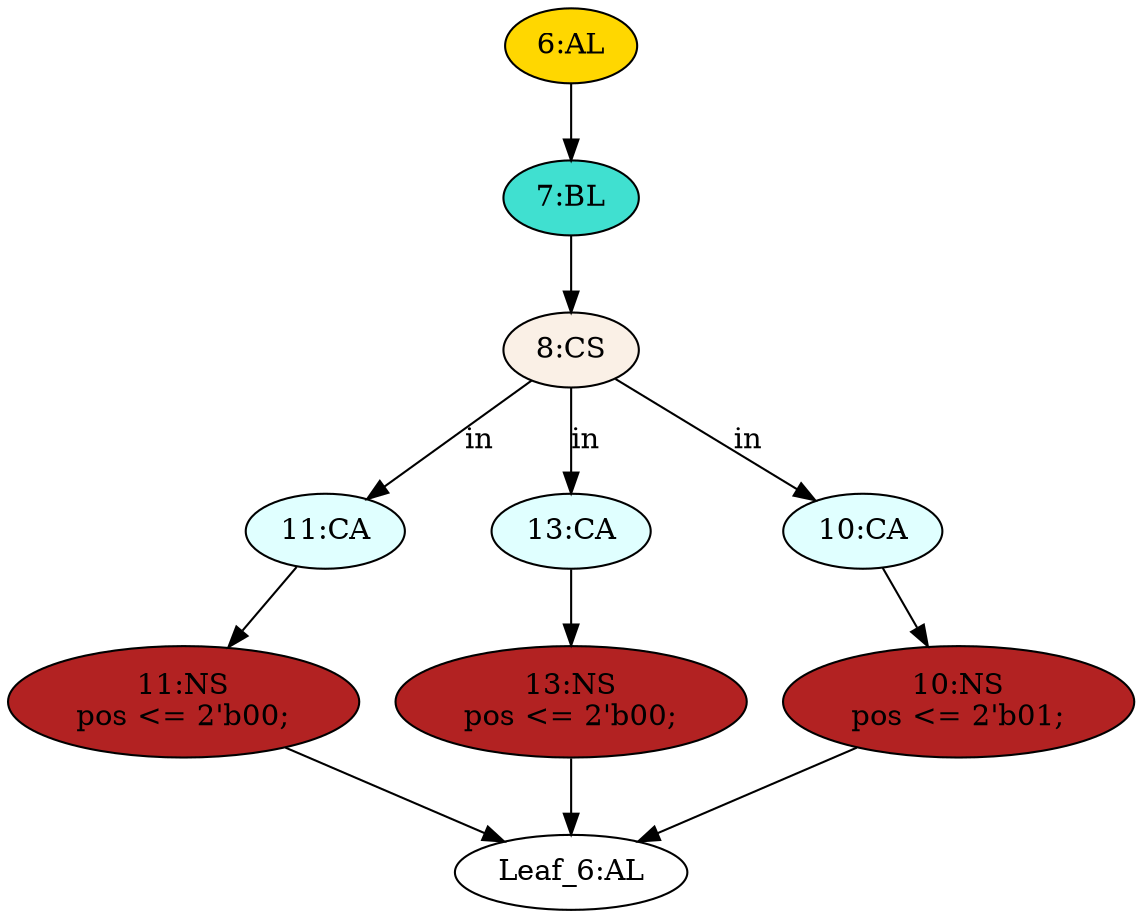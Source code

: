 strict digraph "" {
	node [label="\N"];
	"11:CA"	[ast="<pyverilog.vparser.ast.Case object at 0x7fcacf3b1190>",
		fillcolor=lightcyan,
		label="11:CA",
		statements="[]",
		style=filled,
		typ=Case];
	"11:NS"	[ast="<pyverilog.vparser.ast.NonblockingSubstitution object at 0x7fcacf3b12d0>",
		fillcolor=firebrick,
		label="11:NS
pos <= 2'b00;",
		statements="[<pyverilog.vparser.ast.NonblockingSubstitution object at 0x7fcacf3b12d0>]",
		style=filled,
		typ=NonblockingSubstitution];
	"11:CA" -> "11:NS"	[cond="[]",
		lineno=None];
	"13:CA"	[ast="<pyverilog.vparser.ast.Case object at 0x7fcacf3b1450>",
		fillcolor=lightcyan,
		label="13:CA",
		statements="[]",
		style=filled,
		typ=Case];
	"13:NS"	[ast="<pyverilog.vparser.ast.NonblockingSubstitution object at 0x7fcacf3b1490>",
		fillcolor=firebrick,
		label="13:NS
pos <= 2'b00;",
		statements="[<pyverilog.vparser.ast.NonblockingSubstitution object at 0x7fcacf3b1490>]",
		style=filled,
		typ=NonblockingSubstitution];
	"13:CA" -> "13:NS"	[cond="[]",
		lineno=None];
	"8:CS"	[ast="<pyverilog.vparser.ast.CaseStatement object at 0x7fcacf3b15d0>",
		fillcolor=linen,
		label="8:CS",
		statements="[]",
		style=filled,
		typ=CaseStatement];
	"8:CS" -> "11:CA"	[cond="['in']",
		label=in,
		lineno=8];
	"8:CS" -> "13:CA"	[cond="['in']",
		label=in,
		lineno=8];
	"10:CA"	[ast="<pyverilog.vparser.ast.Case object at 0x7fcacf3b1690>",
		fillcolor=lightcyan,
		label="10:CA",
		statements="[]",
		style=filled,
		typ=Case];
	"8:CS" -> "10:CA"	[cond="['in']",
		label=in,
		lineno=8];
	"10:NS"	[ast="<pyverilog.vparser.ast.NonblockingSubstitution object at 0x7fcacf3b1710>",
		fillcolor=firebrick,
		label="10:NS
pos <= 2'b01;",
		statements="[<pyverilog.vparser.ast.NonblockingSubstitution object at 0x7fcacf3b1710>]",
		style=filled,
		typ=NonblockingSubstitution];
	"10:CA" -> "10:NS"	[cond="[]",
		lineno=None];
	"6:AL"	[ast="<pyverilog.vparser.ast.Always object at 0x7fcacf3b1890>",
		clk_sens=False,
		fillcolor=gold,
		label="6:AL",
		sens="[]",
		statements="[]",
		style=filled,
		typ=Always,
		use_var="['in']"];
	"7:BL"	[ast="<pyverilog.vparser.ast.Block object at 0x7fcacf3b1990>",
		fillcolor=turquoise,
		label="7:BL",
		statements="[]",
		style=filled,
		typ=Block];
	"6:AL" -> "7:BL"	[cond="[]",
		lineno=None];
	"7:BL" -> "8:CS"	[cond="[]",
		lineno=None];
	"Leaf_6:AL"	[def_var="['pos']",
		label="Leaf_6:AL"];
	"13:NS" -> "Leaf_6:AL"	[cond="[]",
		lineno=None];
	"11:NS" -> "Leaf_6:AL"	[cond="[]",
		lineno=None];
	"10:NS" -> "Leaf_6:AL"	[cond="[]",
		lineno=None];
}

